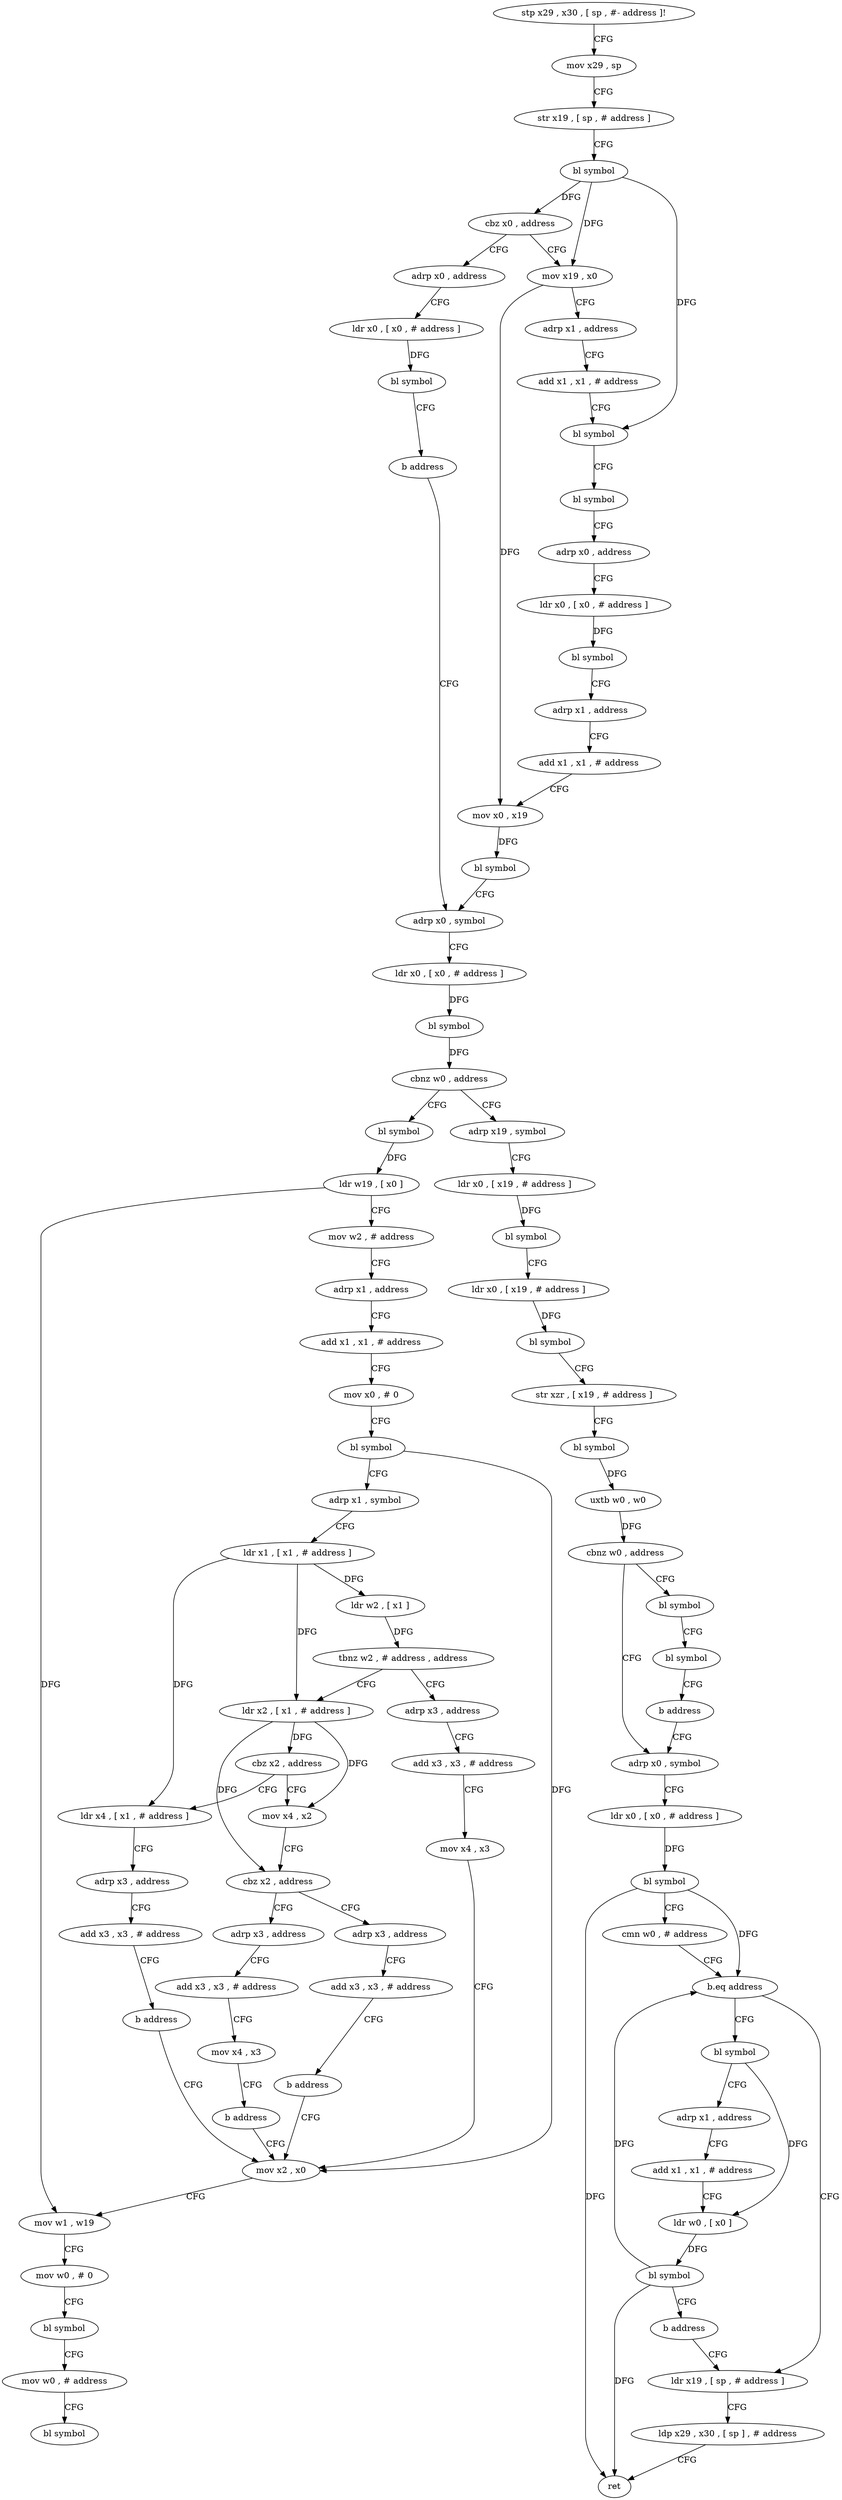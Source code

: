 digraph "func" {
"4234968" [label = "stp x29 , x30 , [ sp , #- address ]!" ]
"4234972" [label = "mov x29 , sp" ]
"4234976" [label = "str x19 , [ sp , # address ]" ]
"4234980" [label = "bl symbol" ]
"4234984" [label = "cbz x0 , address" ]
"4235296" [label = "adrp x0 , address" ]
"4234988" [label = "mov x19 , x0" ]
"4235300" [label = "ldr x0 , [ x0 , # address ]" ]
"4235304" [label = "bl symbol" ]
"4235308" [label = "b address" ]
"4235036" [label = "adrp x0 , symbol" ]
"4234992" [label = "adrp x1 , address" ]
"4234996" [label = "add x1 , x1 , # address" ]
"4235000" [label = "bl symbol" ]
"4235004" [label = "bl symbol" ]
"4235008" [label = "adrp x0 , address" ]
"4235012" [label = "ldr x0 , [ x0 , # address ]" ]
"4235016" [label = "bl symbol" ]
"4235020" [label = "adrp x1 , address" ]
"4235024" [label = "add x1 , x1 , # address" ]
"4235028" [label = "mov x0 , x19" ]
"4235032" [label = "bl symbol" ]
"4235040" [label = "ldr x0 , [ x0 , # address ]" ]
"4235044" [label = "bl symbol" ]
"4235048" [label = "cbnz w0 , address" ]
"4235120" [label = "bl symbol" ]
"4235052" [label = "adrp x19 , symbol" ]
"4235124" [label = "ldr w19 , [ x0 ]" ]
"4235128" [label = "mov w2 , # address" ]
"4235132" [label = "adrp x1 , address" ]
"4235136" [label = "add x1 , x1 , # address" ]
"4235140" [label = "mov x0 , # 0" ]
"4235144" [label = "bl symbol" ]
"4235148" [label = "adrp x1 , symbol" ]
"4235152" [label = "ldr x1 , [ x1 , # address ]" ]
"4235156" [label = "ldr w2 , [ x1 ]" ]
"4235160" [label = "tbnz w2 , # address , address" ]
"4235200" [label = "ldr x2 , [ x1 , # address ]" ]
"4235164" [label = "adrp x3 , address" ]
"4235056" [label = "ldr x0 , [ x19 , # address ]" ]
"4235060" [label = "bl symbol" ]
"4235064" [label = "ldr x0 , [ x19 , # address ]" ]
"4235068" [label = "bl symbol" ]
"4235072" [label = "str xzr , [ x19 , # address ]" ]
"4235076" [label = "bl symbol" ]
"4235080" [label = "uxtb w0 , w0" ]
"4235084" [label = "cbnz w0 , address" ]
"4235260" [label = "bl symbol" ]
"4235088" [label = "adrp x0 , symbol" ]
"4235204" [label = "cbz x2 , address" ]
"4235224" [label = "mov x4 , x2" ]
"4235208" [label = "ldr x4 , [ x1 , # address ]" ]
"4235168" [label = "add x3 , x3 , # address" ]
"4235172" [label = "mov x4 , x3" ]
"4235176" [label = "mov x2 , x0" ]
"4235264" [label = "bl symbol" ]
"4235268" [label = "b address" ]
"4235092" [label = "ldr x0 , [ x0 , # address ]" ]
"4235096" [label = "bl symbol" ]
"4235100" [label = "cmn w0 , # address" ]
"4235104" [label = "b.eq address" ]
"4235272" [label = "bl symbol" ]
"4235108" [label = "ldr x19 , [ sp , # address ]" ]
"4235228" [label = "cbz x2 , address" ]
"4235244" [label = "adrp x3 , address" ]
"4235232" [label = "adrp x3 , address" ]
"4235212" [label = "adrp x3 , address" ]
"4235216" [label = "add x3 , x3 , # address" ]
"4235220" [label = "b address" ]
"4235276" [label = "adrp x1 , address" ]
"4235280" [label = "add x1 , x1 , # address" ]
"4235284" [label = "ldr w0 , [ x0 ]" ]
"4235288" [label = "bl symbol" ]
"4235292" [label = "b address" ]
"4235112" [label = "ldp x29 , x30 , [ sp ] , # address" ]
"4235116" [label = "ret" ]
"4235248" [label = "add x3 , x3 , # address" ]
"4235252" [label = "mov x4 , x3" ]
"4235256" [label = "b address" ]
"4235236" [label = "add x3 , x3 , # address" ]
"4235240" [label = "b address" ]
"4235180" [label = "mov w1 , w19" ]
"4235184" [label = "mov w0 , # 0" ]
"4235188" [label = "bl symbol" ]
"4235192" [label = "mov w0 , # address" ]
"4235196" [label = "bl symbol" ]
"4234968" -> "4234972" [ label = "CFG" ]
"4234972" -> "4234976" [ label = "CFG" ]
"4234976" -> "4234980" [ label = "CFG" ]
"4234980" -> "4234984" [ label = "DFG" ]
"4234980" -> "4234988" [ label = "DFG" ]
"4234980" -> "4235000" [ label = "DFG" ]
"4234984" -> "4235296" [ label = "CFG" ]
"4234984" -> "4234988" [ label = "CFG" ]
"4235296" -> "4235300" [ label = "CFG" ]
"4234988" -> "4234992" [ label = "CFG" ]
"4234988" -> "4235028" [ label = "DFG" ]
"4235300" -> "4235304" [ label = "DFG" ]
"4235304" -> "4235308" [ label = "CFG" ]
"4235308" -> "4235036" [ label = "CFG" ]
"4235036" -> "4235040" [ label = "CFG" ]
"4234992" -> "4234996" [ label = "CFG" ]
"4234996" -> "4235000" [ label = "CFG" ]
"4235000" -> "4235004" [ label = "CFG" ]
"4235004" -> "4235008" [ label = "CFG" ]
"4235008" -> "4235012" [ label = "CFG" ]
"4235012" -> "4235016" [ label = "DFG" ]
"4235016" -> "4235020" [ label = "CFG" ]
"4235020" -> "4235024" [ label = "CFG" ]
"4235024" -> "4235028" [ label = "CFG" ]
"4235028" -> "4235032" [ label = "DFG" ]
"4235032" -> "4235036" [ label = "CFG" ]
"4235040" -> "4235044" [ label = "DFG" ]
"4235044" -> "4235048" [ label = "DFG" ]
"4235048" -> "4235120" [ label = "CFG" ]
"4235048" -> "4235052" [ label = "CFG" ]
"4235120" -> "4235124" [ label = "DFG" ]
"4235052" -> "4235056" [ label = "CFG" ]
"4235124" -> "4235128" [ label = "CFG" ]
"4235124" -> "4235180" [ label = "DFG" ]
"4235128" -> "4235132" [ label = "CFG" ]
"4235132" -> "4235136" [ label = "CFG" ]
"4235136" -> "4235140" [ label = "CFG" ]
"4235140" -> "4235144" [ label = "CFG" ]
"4235144" -> "4235148" [ label = "CFG" ]
"4235144" -> "4235176" [ label = "DFG" ]
"4235148" -> "4235152" [ label = "CFG" ]
"4235152" -> "4235156" [ label = "DFG" ]
"4235152" -> "4235200" [ label = "DFG" ]
"4235152" -> "4235208" [ label = "DFG" ]
"4235156" -> "4235160" [ label = "DFG" ]
"4235160" -> "4235200" [ label = "CFG" ]
"4235160" -> "4235164" [ label = "CFG" ]
"4235200" -> "4235204" [ label = "DFG" ]
"4235200" -> "4235224" [ label = "DFG" ]
"4235200" -> "4235228" [ label = "DFG" ]
"4235164" -> "4235168" [ label = "CFG" ]
"4235056" -> "4235060" [ label = "DFG" ]
"4235060" -> "4235064" [ label = "CFG" ]
"4235064" -> "4235068" [ label = "DFG" ]
"4235068" -> "4235072" [ label = "CFG" ]
"4235072" -> "4235076" [ label = "CFG" ]
"4235076" -> "4235080" [ label = "DFG" ]
"4235080" -> "4235084" [ label = "DFG" ]
"4235084" -> "4235260" [ label = "CFG" ]
"4235084" -> "4235088" [ label = "CFG" ]
"4235260" -> "4235264" [ label = "CFG" ]
"4235088" -> "4235092" [ label = "CFG" ]
"4235204" -> "4235224" [ label = "CFG" ]
"4235204" -> "4235208" [ label = "CFG" ]
"4235224" -> "4235228" [ label = "CFG" ]
"4235208" -> "4235212" [ label = "CFG" ]
"4235168" -> "4235172" [ label = "CFG" ]
"4235172" -> "4235176" [ label = "CFG" ]
"4235176" -> "4235180" [ label = "CFG" ]
"4235264" -> "4235268" [ label = "CFG" ]
"4235268" -> "4235088" [ label = "CFG" ]
"4235092" -> "4235096" [ label = "DFG" ]
"4235096" -> "4235100" [ label = "CFG" ]
"4235096" -> "4235104" [ label = "DFG" ]
"4235096" -> "4235116" [ label = "DFG" ]
"4235100" -> "4235104" [ label = "CFG" ]
"4235104" -> "4235272" [ label = "CFG" ]
"4235104" -> "4235108" [ label = "CFG" ]
"4235272" -> "4235276" [ label = "CFG" ]
"4235272" -> "4235284" [ label = "DFG" ]
"4235108" -> "4235112" [ label = "CFG" ]
"4235228" -> "4235244" [ label = "CFG" ]
"4235228" -> "4235232" [ label = "CFG" ]
"4235244" -> "4235248" [ label = "CFG" ]
"4235232" -> "4235236" [ label = "CFG" ]
"4235212" -> "4235216" [ label = "CFG" ]
"4235216" -> "4235220" [ label = "CFG" ]
"4235220" -> "4235176" [ label = "CFG" ]
"4235276" -> "4235280" [ label = "CFG" ]
"4235280" -> "4235284" [ label = "CFG" ]
"4235284" -> "4235288" [ label = "DFG" ]
"4235288" -> "4235292" [ label = "CFG" ]
"4235288" -> "4235104" [ label = "DFG" ]
"4235288" -> "4235116" [ label = "DFG" ]
"4235292" -> "4235108" [ label = "CFG" ]
"4235112" -> "4235116" [ label = "CFG" ]
"4235248" -> "4235252" [ label = "CFG" ]
"4235252" -> "4235256" [ label = "CFG" ]
"4235256" -> "4235176" [ label = "CFG" ]
"4235236" -> "4235240" [ label = "CFG" ]
"4235240" -> "4235176" [ label = "CFG" ]
"4235180" -> "4235184" [ label = "CFG" ]
"4235184" -> "4235188" [ label = "CFG" ]
"4235188" -> "4235192" [ label = "CFG" ]
"4235192" -> "4235196" [ label = "CFG" ]
}
